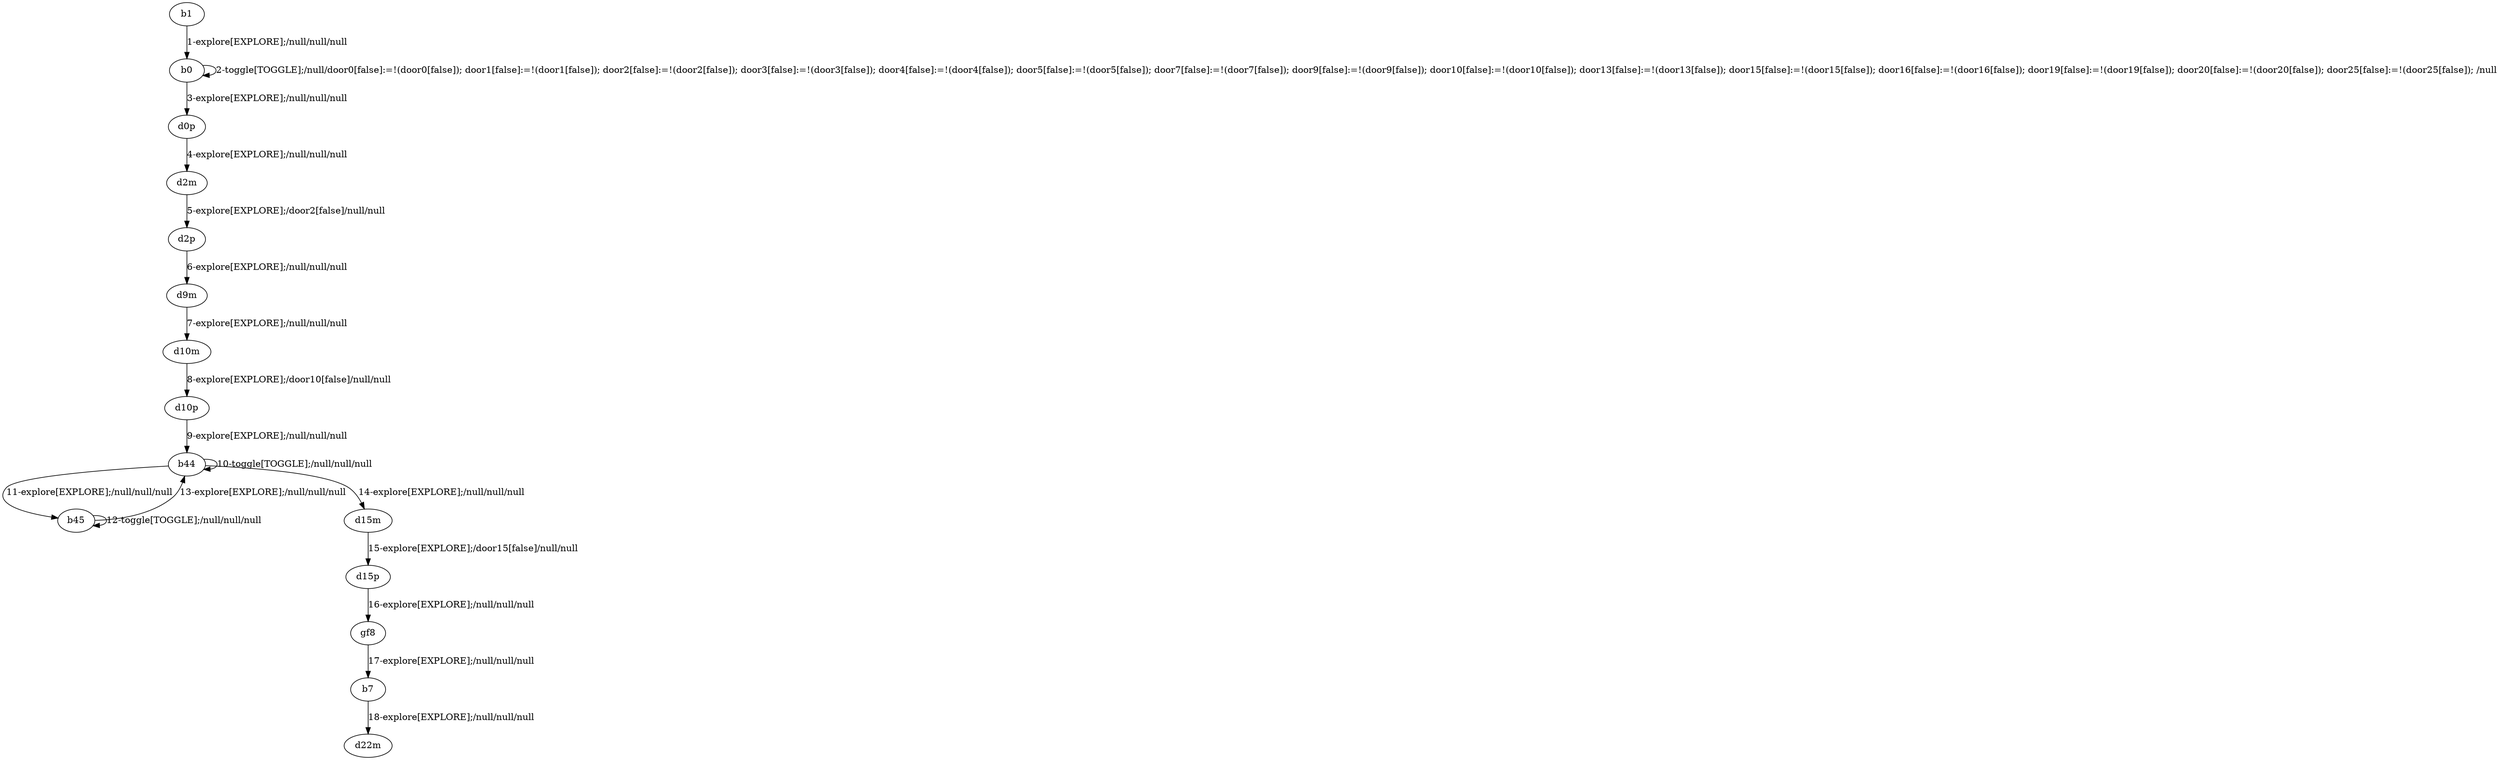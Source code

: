 # Total number of goals covered by this test: 4
# d15p --> gf8
# b45 --> b44
# b7 --> d22m
# gf8 --> b7

digraph g {
"b1" -> "b0" [label = "1-explore[EXPLORE];/null/null/null"];
"b0" -> "b0" [label = "2-toggle[TOGGLE];/null/door0[false]:=!(door0[false]); door1[false]:=!(door1[false]); door2[false]:=!(door2[false]); door3[false]:=!(door3[false]); door4[false]:=!(door4[false]); door5[false]:=!(door5[false]); door7[false]:=!(door7[false]); door9[false]:=!(door9[false]); door10[false]:=!(door10[false]); door13[false]:=!(door13[false]); door15[false]:=!(door15[false]); door16[false]:=!(door16[false]); door19[false]:=!(door19[false]); door20[false]:=!(door20[false]); door25[false]:=!(door25[false]); /null"];
"b0" -> "d0p" [label = "3-explore[EXPLORE];/null/null/null"];
"d0p" -> "d2m" [label = "4-explore[EXPLORE];/null/null/null"];
"d2m" -> "d2p" [label = "5-explore[EXPLORE];/door2[false]/null/null"];
"d2p" -> "d9m" [label = "6-explore[EXPLORE];/null/null/null"];
"d9m" -> "d10m" [label = "7-explore[EXPLORE];/null/null/null"];
"d10m" -> "d10p" [label = "8-explore[EXPLORE];/door10[false]/null/null"];
"d10p" -> "b44" [label = "9-explore[EXPLORE];/null/null/null"];
"b44" -> "b44" [label = "10-toggle[TOGGLE];/null/null/null"];
"b44" -> "b45" [label = "11-explore[EXPLORE];/null/null/null"];
"b45" -> "b45" [label = "12-toggle[TOGGLE];/null/null/null"];
"b45" -> "b44" [label = "13-explore[EXPLORE];/null/null/null"];
"b44" -> "d15m" [label = "14-explore[EXPLORE];/null/null/null"];
"d15m" -> "d15p" [label = "15-explore[EXPLORE];/door15[false]/null/null"];
"d15p" -> "gf8" [label = "16-explore[EXPLORE];/null/null/null"];
"gf8" -> "b7" [label = "17-explore[EXPLORE];/null/null/null"];
"b7" -> "d22m" [label = "18-explore[EXPLORE];/null/null/null"];
}